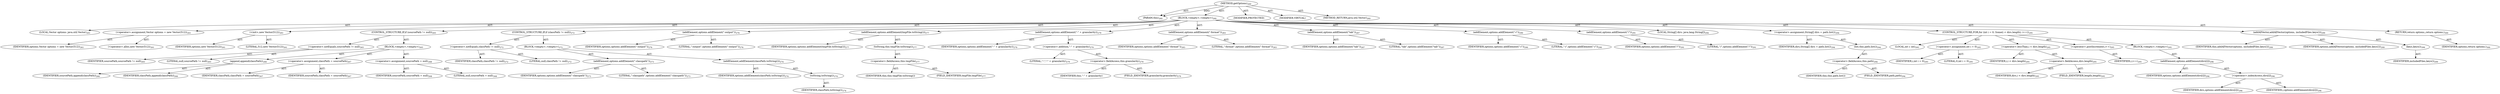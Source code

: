 digraph "getOptions" {  
"111669149707" [label = <(METHOD,getOptions)<SUB>260</SUB>> ]
"115964116999" [label = <(PARAM,this)<SUB>260</SUB>> ]
"25769803811" [label = <(BLOCK,&lt;empty&gt;,&lt;empty&gt;)<SUB>260</SUB>> ]
"94489280521" [label = <(LOCAL,Vector options: java.util.Vector)<SUB>261</SUB>> ]
"30064771170" [label = <(&lt;operator&gt;.assignment,Vector options = new Vector(512))<SUB>261</SUB>> ]
"68719476810" [label = <(IDENTIFIER,options,Vector options = new Vector(512))<SUB>261</SUB>> ]
"30064771171" [label = <(&lt;operator&gt;.alloc,new Vector(512))<SUB>261</SUB>> ]
"30064771172" [label = <(&lt;init&gt;,new Vector(512))<SUB>261</SUB>> ]
"68719476811" [label = <(IDENTIFIER,options,new Vector(512))<SUB>261</SUB>> ]
"90194313244" [label = <(LITERAL,512,new Vector(512))<SUB>261</SUB>> ]
"47244640274" [label = <(CONTROL_STRUCTURE,IF,if (sourcePath != null))<SUB>265</SUB>> ]
"30064771173" [label = <(&lt;operator&gt;.notEquals,sourcePath != null)<SUB>265</SUB>> ]
"68719476812" [label = <(IDENTIFIER,sourcePath,sourcePath != null)<SUB>265</SUB>> ]
"90194313245" [label = <(LITERAL,null,sourcePath != null)<SUB>265</SUB>> ]
"25769803812" [label = <(BLOCK,&lt;empty&gt;,&lt;empty&gt;)<SUB>265</SUB>> ]
"30064771174" [label = <(append,append(classPath))<SUB>266</SUB>> ]
"68719476813" [label = <(IDENTIFIER,sourcePath,append(classPath))<SUB>266</SUB>> ]
"68719476814" [label = <(IDENTIFIER,classPath,append(classPath))<SUB>266</SUB>> ]
"30064771175" [label = <(&lt;operator&gt;.assignment,classPath = sourcePath)<SUB>267</SUB>> ]
"68719476815" [label = <(IDENTIFIER,classPath,classPath = sourcePath)<SUB>267</SUB>> ]
"68719476816" [label = <(IDENTIFIER,sourcePath,classPath = sourcePath)<SUB>267</SUB>> ]
"30064771176" [label = <(&lt;operator&gt;.assignment,sourcePath = null)<SUB>268</SUB>> ]
"68719476817" [label = <(IDENTIFIER,sourcePath,sourcePath = null)<SUB>268</SUB>> ]
"90194313246" [label = <(LITERAL,null,sourcePath = null)<SUB>268</SUB>> ]
"47244640275" [label = <(CONTROL_STRUCTURE,IF,if (classPath != null))<SUB>272</SUB>> ]
"30064771177" [label = <(&lt;operator&gt;.notEquals,classPath != null)<SUB>272</SUB>> ]
"68719476818" [label = <(IDENTIFIER,classPath,classPath != null)<SUB>272</SUB>> ]
"90194313247" [label = <(LITERAL,null,classPath != null)<SUB>272</SUB>> ]
"25769803813" [label = <(BLOCK,&lt;empty&gt;,&lt;empty&gt;)<SUB>272</SUB>> ]
"30064771178" [label = <(addElement,options.addElement(&quot;-classpath&quot;))<SUB>273</SUB>> ]
"68719476819" [label = <(IDENTIFIER,options,options.addElement(&quot;-classpath&quot;))<SUB>273</SUB>> ]
"90194313248" [label = <(LITERAL,&quot;-classpath&quot;,options.addElement(&quot;-classpath&quot;))<SUB>273</SUB>> ]
"30064771179" [label = <(addElement,addElement(classPath.toString()))<SUB>274</SUB>> ]
"68719476820" [label = <(IDENTIFIER,options,addElement(classPath.toString()))<SUB>274</SUB>> ]
"30064771180" [label = <(toString,toString())<SUB>274</SUB>> ]
"68719476821" [label = <(IDENTIFIER,classPath,toString())<SUB>274</SUB>> ]
"30064771181" [label = <(addElement,options.addElement(&quot;-output&quot;))<SUB>276</SUB>> ]
"68719476822" [label = <(IDENTIFIER,options,options.addElement(&quot;-output&quot;))<SUB>276</SUB>> ]
"90194313249" [label = <(LITERAL,&quot;-output&quot;,options.addElement(&quot;-output&quot;))<SUB>276</SUB>> ]
"30064771182" [label = <(addElement,options.addElement(tmpFile.toString()))<SUB>277</SUB>> ]
"68719476823" [label = <(IDENTIFIER,options,options.addElement(tmpFile.toString()))<SUB>277</SUB>> ]
"30064771183" [label = <(toString,this.tmpFile.toString())<SUB>277</SUB>> ]
"30064771184" [label = <(&lt;operator&gt;.fieldAccess,this.tmpFile)<SUB>277</SUB>> ]
"68719476824" [label = <(IDENTIFIER,this,this.tmpFile.toString())> ]
"55834574870" [label = <(FIELD_IDENTIFIER,tmpFile,tmpFile)<SUB>277</SUB>> ]
"30064771185" [label = <(addElement,options.addElement(&quot;-&quot; + granularity))<SUB>279</SUB>> ]
"68719476825" [label = <(IDENTIFIER,options,options.addElement(&quot;-&quot; + granularity))<SUB>279</SUB>> ]
"30064771186" [label = <(&lt;operator&gt;.addition,&quot;-&quot; + granularity)<SUB>279</SUB>> ]
"90194313250" [label = <(LITERAL,&quot;-&quot;,&quot;-&quot; + granularity)<SUB>279</SUB>> ]
"30064771187" [label = <(&lt;operator&gt;.fieldAccess,this.granularity)<SUB>279</SUB>> ]
"68719476826" [label = <(IDENTIFIER,this,&quot;-&quot; + granularity)> ]
"55834574871" [label = <(FIELD_IDENTIFIER,granularity,granularity)<SUB>279</SUB>> ]
"30064771188" [label = <(addElement,options.addElement(&quot;-format&quot;))<SUB>283</SUB>> ]
"68719476827" [label = <(IDENTIFIER,options,options.addElement(&quot;-format&quot;))<SUB>283</SUB>> ]
"90194313251" [label = <(LITERAL,&quot;-format&quot;,options.addElement(&quot;-format&quot;))<SUB>283</SUB>> ]
"30064771189" [label = <(addElement,options.addElement(&quot;tab&quot;))<SUB>287</SUB>> ]
"68719476828" [label = <(IDENTIFIER,options,options.addElement(&quot;tab&quot;))<SUB>287</SUB>> ]
"90194313252" [label = <(LITERAL,&quot;tab&quot;,options.addElement(&quot;tab&quot;))<SUB>287</SUB>> ]
"30064771190" [label = <(addElement,options.addElement(&quot;-i&quot;))<SUB>290</SUB>> ]
"68719476829" [label = <(IDENTIFIER,options,options.addElement(&quot;-i&quot;))<SUB>290</SUB>> ]
"90194313253" [label = <(LITERAL,&quot;-i&quot;,options.addElement(&quot;-i&quot;))<SUB>290</SUB>> ]
"30064771191" [label = <(addElement,options.addElement(&quot;/&quot;))<SUB>291</SUB>> ]
"68719476830" [label = <(IDENTIFIER,options,options.addElement(&quot;/&quot;))<SUB>291</SUB>> ]
"90194313254" [label = <(LITERAL,&quot;/&quot;,options.addElement(&quot;/&quot;))<SUB>291</SUB>> ]
"94489280522" [label = <(LOCAL,String[] dirs: java.lang.String[])<SUB>294</SUB>> ]
"30064771192" [label = <(&lt;operator&gt;.assignment,String[] dirs = path.list())<SUB>294</SUB>> ]
"68719476831" [label = <(IDENTIFIER,dirs,String[] dirs = path.list())<SUB>294</SUB>> ]
"30064771193" [label = <(list,this.path.list())<SUB>294</SUB>> ]
"30064771194" [label = <(&lt;operator&gt;.fieldAccess,this.path)<SUB>294</SUB>> ]
"68719476832" [label = <(IDENTIFIER,this,this.path.list())> ]
"55834574872" [label = <(FIELD_IDENTIFIER,path,path)<SUB>294</SUB>> ]
"47244640276" [label = <(CONTROL_STRUCTURE,FOR,for (int i = 0; Some(i &lt; dirs.length); i++))<SUB>295</SUB>> ]
"94489280523" [label = <(LOCAL,int i: int)<SUB>295</SUB>> ]
"30064771195" [label = <(&lt;operator&gt;.assignment,int i = 0)<SUB>295</SUB>> ]
"68719476833" [label = <(IDENTIFIER,i,int i = 0)<SUB>295</SUB>> ]
"90194313255" [label = <(LITERAL,0,int i = 0)<SUB>295</SUB>> ]
"30064771196" [label = <(&lt;operator&gt;.lessThan,i &lt; dirs.length)<SUB>295</SUB>> ]
"68719476834" [label = <(IDENTIFIER,i,i &lt; dirs.length)<SUB>295</SUB>> ]
"30064771197" [label = <(&lt;operator&gt;.fieldAccess,dirs.length)<SUB>295</SUB>> ]
"68719476835" [label = <(IDENTIFIER,dirs,i &lt; dirs.length)<SUB>295</SUB>> ]
"55834574873" [label = <(FIELD_IDENTIFIER,length,length)<SUB>295</SUB>> ]
"30064771198" [label = <(&lt;operator&gt;.postIncrement,i++)<SUB>295</SUB>> ]
"68719476836" [label = <(IDENTIFIER,i,i++)<SUB>295</SUB>> ]
"25769803814" [label = <(BLOCK,&lt;empty&gt;,&lt;empty&gt;)<SUB>295</SUB>> ]
"30064771199" [label = <(addElement,options.addElement(dirs[i]))<SUB>296</SUB>> ]
"68719476837" [label = <(IDENTIFIER,options,options.addElement(dirs[i]))<SUB>296</SUB>> ]
"30064771200" [label = <(&lt;operator&gt;.indexAccess,dirs[i])<SUB>296</SUB>> ]
"68719476838" [label = <(IDENTIFIER,dirs,options.addElement(dirs[i]))<SUB>296</SUB>> ]
"68719476839" [label = <(IDENTIFIER,i,options.addElement(dirs[i]))<SUB>296</SUB>> ]
"30064771201" [label = <(addAllVector,addAllVector(options, includedFiles.keys()))<SUB>299</SUB>> ]
"68719476743" [label = <(IDENTIFIER,this,addAllVector(options, includedFiles.keys()))<SUB>299</SUB>> ]
"68719476840" [label = <(IDENTIFIER,options,addAllVector(options, includedFiles.keys()))<SUB>299</SUB>> ]
"30064771202" [label = <(keys,keys())<SUB>299</SUB>> ]
"68719476841" [label = <(IDENTIFIER,includedFiles,keys())<SUB>299</SUB>> ]
"146028888067" [label = <(RETURN,return options;,return options;)<SUB>300</SUB>> ]
"68719476842" [label = <(IDENTIFIER,options,return options;)<SUB>300</SUB>> ]
"133143986203" [label = <(MODIFIER,PROTECTED)> ]
"133143986204" [label = <(MODIFIER,VIRTUAL)> ]
"128849018891" [label = <(METHOD_RETURN,java.util.Vector)<SUB>260</SUB>> ]
  "111669149707" -> "115964116999"  [ label = "AST: "] 
  "111669149707" -> "25769803811"  [ label = "AST: "] 
  "111669149707" -> "133143986203"  [ label = "AST: "] 
  "111669149707" -> "133143986204"  [ label = "AST: "] 
  "111669149707" -> "128849018891"  [ label = "AST: "] 
  "25769803811" -> "94489280521"  [ label = "AST: "] 
  "25769803811" -> "30064771170"  [ label = "AST: "] 
  "25769803811" -> "30064771172"  [ label = "AST: "] 
  "25769803811" -> "47244640274"  [ label = "AST: "] 
  "25769803811" -> "47244640275"  [ label = "AST: "] 
  "25769803811" -> "30064771181"  [ label = "AST: "] 
  "25769803811" -> "30064771182"  [ label = "AST: "] 
  "25769803811" -> "30064771185"  [ label = "AST: "] 
  "25769803811" -> "30064771188"  [ label = "AST: "] 
  "25769803811" -> "30064771189"  [ label = "AST: "] 
  "25769803811" -> "30064771190"  [ label = "AST: "] 
  "25769803811" -> "30064771191"  [ label = "AST: "] 
  "25769803811" -> "94489280522"  [ label = "AST: "] 
  "25769803811" -> "30064771192"  [ label = "AST: "] 
  "25769803811" -> "47244640276"  [ label = "AST: "] 
  "25769803811" -> "30064771201"  [ label = "AST: "] 
  "25769803811" -> "146028888067"  [ label = "AST: "] 
  "30064771170" -> "68719476810"  [ label = "AST: "] 
  "30064771170" -> "30064771171"  [ label = "AST: "] 
  "30064771172" -> "68719476811"  [ label = "AST: "] 
  "30064771172" -> "90194313244"  [ label = "AST: "] 
  "47244640274" -> "30064771173"  [ label = "AST: "] 
  "47244640274" -> "25769803812"  [ label = "AST: "] 
  "30064771173" -> "68719476812"  [ label = "AST: "] 
  "30064771173" -> "90194313245"  [ label = "AST: "] 
  "25769803812" -> "30064771174"  [ label = "AST: "] 
  "25769803812" -> "30064771175"  [ label = "AST: "] 
  "25769803812" -> "30064771176"  [ label = "AST: "] 
  "30064771174" -> "68719476813"  [ label = "AST: "] 
  "30064771174" -> "68719476814"  [ label = "AST: "] 
  "30064771175" -> "68719476815"  [ label = "AST: "] 
  "30064771175" -> "68719476816"  [ label = "AST: "] 
  "30064771176" -> "68719476817"  [ label = "AST: "] 
  "30064771176" -> "90194313246"  [ label = "AST: "] 
  "47244640275" -> "30064771177"  [ label = "AST: "] 
  "47244640275" -> "25769803813"  [ label = "AST: "] 
  "30064771177" -> "68719476818"  [ label = "AST: "] 
  "30064771177" -> "90194313247"  [ label = "AST: "] 
  "25769803813" -> "30064771178"  [ label = "AST: "] 
  "25769803813" -> "30064771179"  [ label = "AST: "] 
  "30064771178" -> "68719476819"  [ label = "AST: "] 
  "30064771178" -> "90194313248"  [ label = "AST: "] 
  "30064771179" -> "68719476820"  [ label = "AST: "] 
  "30064771179" -> "30064771180"  [ label = "AST: "] 
  "30064771180" -> "68719476821"  [ label = "AST: "] 
  "30064771181" -> "68719476822"  [ label = "AST: "] 
  "30064771181" -> "90194313249"  [ label = "AST: "] 
  "30064771182" -> "68719476823"  [ label = "AST: "] 
  "30064771182" -> "30064771183"  [ label = "AST: "] 
  "30064771183" -> "30064771184"  [ label = "AST: "] 
  "30064771184" -> "68719476824"  [ label = "AST: "] 
  "30064771184" -> "55834574870"  [ label = "AST: "] 
  "30064771185" -> "68719476825"  [ label = "AST: "] 
  "30064771185" -> "30064771186"  [ label = "AST: "] 
  "30064771186" -> "90194313250"  [ label = "AST: "] 
  "30064771186" -> "30064771187"  [ label = "AST: "] 
  "30064771187" -> "68719476826"  [ label = "AST: "] 
  "30064771187" -> "55834574871"  [ label = "AST: "] 
  "30064771188" -> "68719476827"  [ label = "AST: "] 
  "30064771188" -> "90194313251"  [ label = "AST: "] 
  "30064771189" -> "68719476828"  [ label = "AST: "] 
  "30064771189" -> "90194313252"  [ label = "AST: "] 
  "30064771190" -> "68719476829"  [ label = "AST: "] 
  "30064771190" -> "90194313253"  [ label = "AST: "] 
  "30064771191" -> "68719476830"  [ label = "AST: "] 
  "30064771191" -> "90194313254"  [ label = "AST: "] 
  "30064771192" -> "68719476831"  [ label = "AST: "] 
  "30064771192" -> "30064771193"  [ label = "AST: "] 
  "30064771193" -> "30064771194"  [ label = "AST: "] 
  "30064771194" -> "68719476832"  [ label = "AST: "] 
  "30064771194" -> "55834574872"  [ label = "AST: "] 
  "47244640276" -> "94489280523"  [ label = "AST: "] 
  "47244640276" -> "30064771195"  [ label = "AST: "] 
  "47244640276" -> "30064771196"  [ label = "AST: "] 
  "47244640276" -> "30064771198"  [ label = "AST: "] 
  "47244640276" -> "25769803814"  [ label = "AST: "] 
  "30064771195" -> "68719476833"  [ label = "AST: "] 
  "30064771195" -> "90194313255"  [ label = "AST: "] 
  "30064771196" -> "68719476834"  [ label = "AST: "] 
  "30064771196" -> "30064771197"  [ label = "AST: "] 
  "30064771197" -> "68719476835"  [ label = "AST: "] 
  "30064771197" -> "55834574873"  [ label = "AST: "] 
  "30064771198" -> "68719476836"  [ label = "AST: "] 
  "25769803814" -> "30064771199"  [ label = "AST: "] 
  "30064771199" -> "68719476837"  [ label = "AST: "] 
  "30064771199" -> "30064771200"  [ label = "AST: "] 
  "30064771200" -> "68719476838"  [ label = "AST: "] 
  "30064771200" -> "68719476839"  [ label = "AST: "] 
  "30064771201" -> "68719476743"  [ label = "AST: "] 
  "30064771201" -> "68719476840"  [ label = "AST: "] 
  "30064771201" -> "30064771202"  [ label = "AST: "] 
  "30064771202" -> "68719476841"  [ label = "AST: "] 
  "146028888067" -> "68719476842"  [ label = "AST: "] 
  "111669149707" -> "115964116999"  [ label = "DDG: "] 
}
